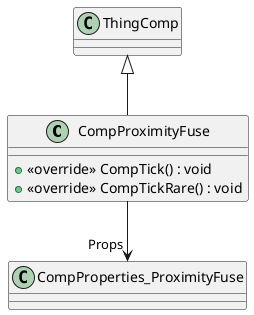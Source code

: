 @startuml
class CompProximityFuse {
    + <<override>> CompTick() : void
    + <<override>> CompTickRare() : void
}
ThingComp <|-- CompProximityFuse
CompProximityFuse --> "Props" CompProperties_ProximityFuse
@enduml
